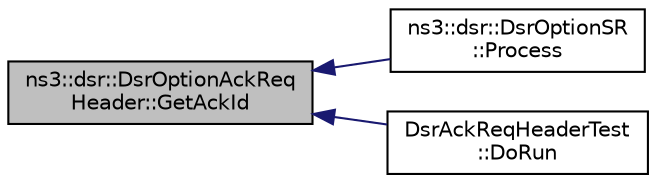 digraph "ns3::dsr::DsrOptionAckReqHeader::GetAckId"
{
  edge [fontname="Helvetica",fontsize="10",labelfontname="Helvetica",labelfontsize="10"];
  node [fontname="Helvetica",fontsize="10",shape=record];
  rankdir="LR";
  Node1 [label="ns3::dsr::DsrOptionAckReq\lHeader::GetAckId",height=0.2,width=0.4,color="black", fillcolor="grey75", style="filled", fontcolor="black"];
  Node1 -> Node2 [dir="back",color="midnightblue",fontsize="10",style="solid"];
  Node2 [label="ns3::dsr::DsrOptionSR\l::Process",height=0.2,width=0.4,color="black", fillcolor="white", style="filled",URL="$d8/d06/classns3_1_1dsr_1_1DsrOptionSR.html#a3136e1503dc9a7cb1f8294d929c4e349",tooltip="Process method. "];
  Node1 -> Node3 [dir="back",color="midnightblue",fontsize="10",style="solid"];
  Node3 [label="DsrAckReqHeaderTest\l::DoRun",height=0.2,width=0.4,color="black", fillcolor="white", style="filled",URL="$de/d81/classDsrAckReqHeaderTest.html#a9980d99728b35454708ad7aef4046226",tooltip="Implementation to actually run this TestCase. "];
}
